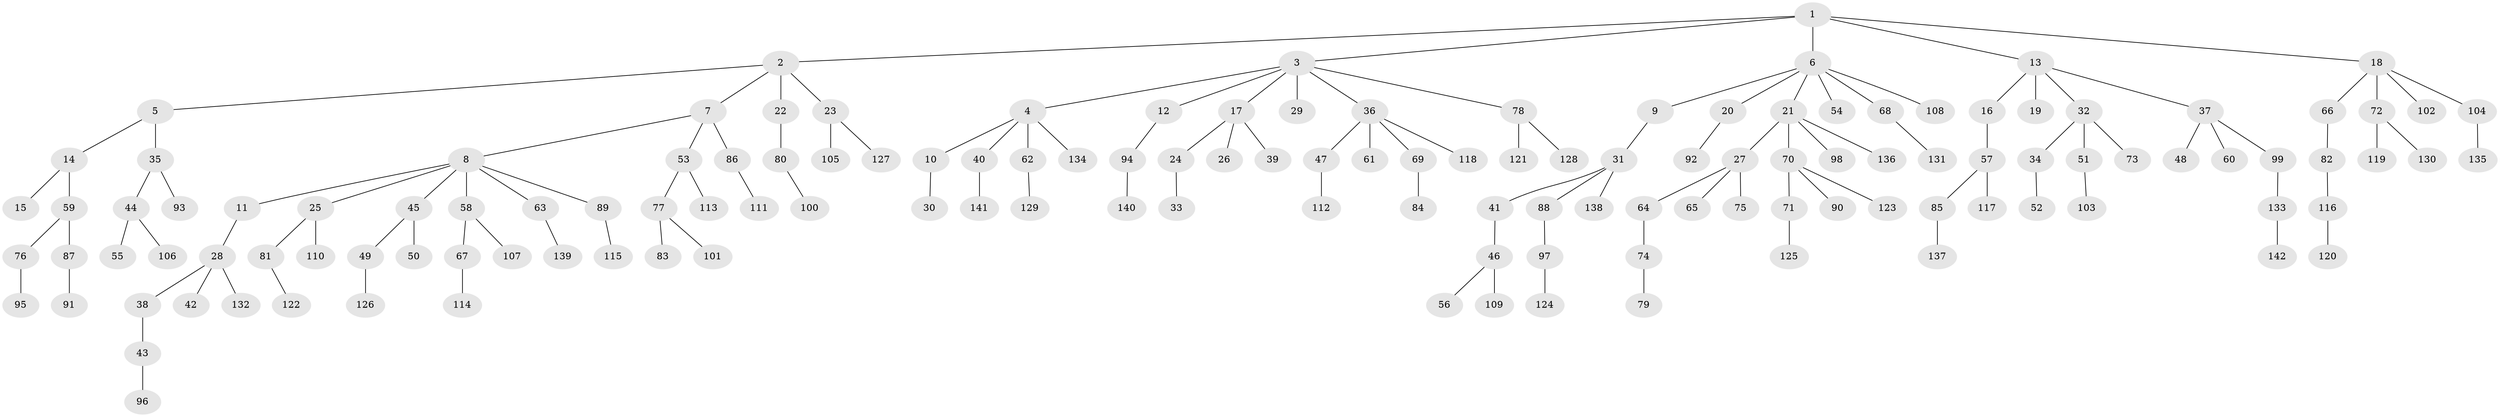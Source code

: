 // Generated by graph-tools (version 1.1) at 2025/15/03/09/25 04:15:39]
// undirected, 142 vertices, 141 edges
graph export_dot {
graph [start="1"]
  node [color=gray90,style=filled];
  1;
  2;
  3;
  4;
  5;
  6;
  7;
  8;
  9;
  10;
  11;
  12;
  13;
  14;
  15;
  16;
  17;
  18;
  19;
  20;
  21;
  22;
  23;
  24;
  25;
  26;
  27;
  28;
  29;
  30;
  31;
  32;
  33;
  34;
  35;
  36;
  37;
  38;
  39;
  40;
  41;
  42;
  43;
  44;
  45;
  46;
  47;
  48;
  49;
  50;
  51;
  52;
  53;
  54;
  55;
  56;
  57;
  58;
  59;
  60;
  61;
  62;
  63;
  64;
  65;
  66;
  67;
  68;
  69;
  70;
  71;
  72;
  73;
  74;
  75;
  76;
  77;
  78;
  79;
  80;
  81;
  82;
  83;
  84;
  85;
  86;
  87;
  88;
  89;
  90;
  91;
  92;
  93;
  94;
  95;
  96;
  97;
  98;
  99;
  100;
  101;
  102;
  103;
  104;
  105;
  106;
  107;
  108;
  109;
  110;
  111;
  112;
  113;
  114;
  115;
  116;
  117;
  118;
  119;
  120;
  121;
  122;
  123;
  124;
  125;
  126;
  127;
  128;
  129;
  130;
  131;
  132;
  133;
  134;
  135;
  136;
  137;
  138;
  139;
  140;
  141;
  142;
  1 -- 2;
  1 -- 3;
  1 -- 6;
  1 -- 13;
  1 -- 18;
  2 -- 5;
  2 -- 7;
  2 -- 22;
  2 -- 23;
  3 -- 4;
  3 -- 12;
  3 -- 17;
  3 -- 29;
  3 -- 36;
  3 -- 78;
  4 -- 10;
  4 -- 40;
  4 -- 62;
  4 -- 134;
  5 -- 14;
  5 -- 35;
  6 -- 9;
  6 -- 20;
  6 -- 21;
  6 -- 54;
  6 -- 68;
  6 -- 108;
  7 -- 8;
  7 -- 53;
  7 -- 86;
  8 -- 11;
  8 -- 25;
  8 -- 45;
  8 -- 58;
  8 -- 63;
  8 -- 89;
  9 -- 31;
  10 -- 30;
  11 -- 28;
  12 -- 94;
  13 -- 16;
  13 -- 19;
  13 -- 32;
  13 -- 37;
  14 -- 15;
  14 -- 59;
  16 -- 57;
  17 -- 24;
  17 -- 26;
  17 -- 39;
  18 -- 66;
  18 -- 72;
  18 -- 102;
  18 -- 104;
  20 -- 92;
  21 -- 27;
  21 -- 70;
  21 -- 98;
  21 -- 136;
  22 -- 80;
  23 -- 105;
  23 -- 127;
  24 -- 33;
  25 -- 81;
  25 -- 110;
  27 -- 64;
  27 -- 65;
  27 -- 75;
  28 -- 38;
  28 -- 42;
  28 -- 132;
  31 -- 41;
  31 -- 88;
  31 -- 138;
  32 -- 34;
  32 -- 51;
  32 -- 73;
  34 -- 52;
  35 -- 44;
  35 -- 93;
  36 -- 47;
  36 -- 61;
  36 -- 69;
  36 -- 118;
  37 -- 48;
  37 -- 60;
  37 -- 99;
  38 -- 43;
  40 -- 141;
  41 -- 46;
  43 -- 96;
  44 -- 55;
  44 -- 106;
  45 -- 49;
  45 -- 50;
  46 -- 56;
  46 -- 109;
  47 -- 112;
  49 -- 126;
  51 -- 103;
  53 -- 77;
  53 -- 113;
  57 -- 85;
  57 -- 117;
  58 -- 67;
  58 -- 107;
  59 -- 76;
  59 -- 87;
  62 -- 129;
  63 -- 139;
  64 -- 74;
  66 -- 82;
  67 -- 114;
  68 -- 131;
  69 -- 84;
  70 -- 71;
  70 -- 90;
  70 -- 123;
  71 -- 125;
  72 -- 119;
  72 -- 130;
  74 -- 79;
  76 -- 95;
  77 -- 83;
  77 -- 101;
  78 -- 121;
  78 -- 128;
  80 -- 100;
  81 -- 122;
  82 -- 116;
  85 -- 137;
  86 -- 111;
  87 -- 91;
  88 -- 97;
  89 -- 115;
  94 -- 140;
  97 -- 124;
  99 -- 133;
  104 -- 135;
  116 -- 120;
  133 -- 142;
}
